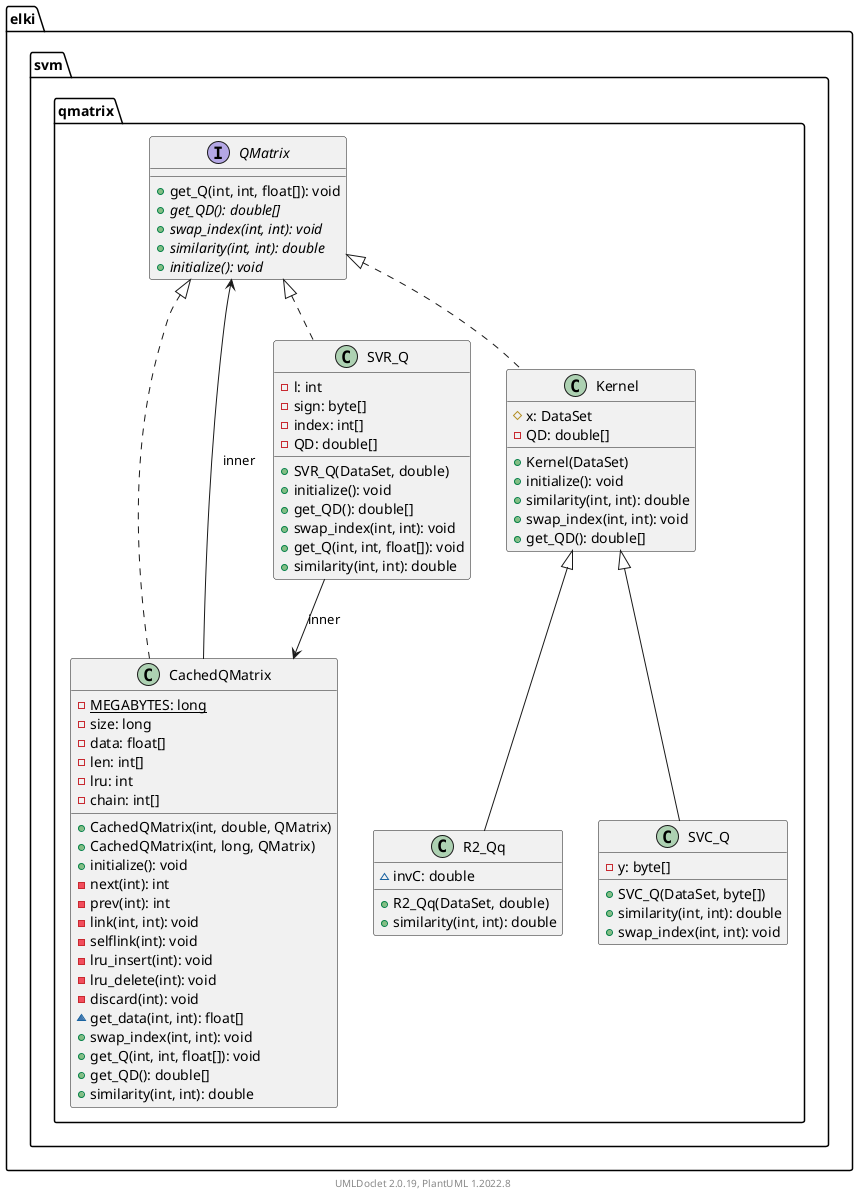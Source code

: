 @startuml
    remove .*\.(Instance|Par|Parameterizer|Factory)$
    namespace elki.svm.qmatrix {

        class R2_Qq [[R2_Qq.html]] {
            ~invC: double
            +R2_Qq(DataSet, double)
            +similarity(int, int): double
        }

        class SVR_Q [[SVR_Q.html]] {
            -l: int
            -sign: byte[]
            -index: int[]
            -QD: double[]
            +SVR_Q(DataSet, double)
            +initialize(): void
            +get_QD(): double[]
            +swap_index(int, int): void
            +get_Q(int, int, float[]): void
            +similarity(int, int): double
        }

        class CachedQMatrix [[CachedQMatrix.html]] {
            {static} -MEGABYTES: long
            -size: long
            -data: float[]
            -len: int[]
            -lru: int
            -chain: int[]
            +CachedQMatrix(int, double, QMatrix)
            +CachedQMatrix(int, long, QMatrix)
            +initialize(): void
            -next(int): int
            -prev(int): int
            -link(int, int): void
            -selflink(int): void
            -lru_insert(int): void
            -lru_delete(int): void
            -discard(int): void
            ~get_data(int, int): float[]
            +swap_index(int, int): void
            +get_Q(int, int, float[]): void
            +get_QD(): double[]
            +similarity(int, int): double
        }

        class SVC_Q [[SVC_Q.html]] {
            -y: byte[]
            +SVC_Q(DataSet, byte[])
            +similarity(int, int): double
            +swap_index(int, int): void
        }

        interface QMatrix [[QMatrix.html]] {
            +get_Q(int, int, float[]): void
            {abstract} +get_QD(): double[]
            {abstract} +swap_index(int, int): void
            {abstract} +similarity(int, int): double
            {abstract} +initialize(): void
        }

        class Kernel [[Kernel.html]] {
            #x: DataSet
            -QD: double[]
            +Kernel(DataSet)
            +initialize(): void
            +similarity(int, int): double
            +swap_index(int, int): void
            +get_QD(): double[]
        }

        Kernel <|-- R2_Qq
        QMatrix <|.. SVR_Q
        SVR_Q --> CachedQMatrix: inner
        QMatrix <|.. CachedQMatrix
        CachedQMatrix --> QMatrix: inner
        Kernel <|-- SVC_Q
        QMatrix <|.. Kernel
    }

    center footer UMLDoclet 2.0.19, PlantUML 1.2022.8
@enduml
